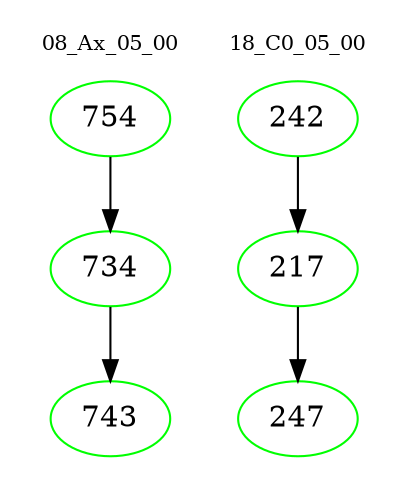digraph{
subgraph cluster_0 {
color = white
label = "08_Ax_05_00";
fontsize=10;
T0_754 [label="754", color="green"]
T0_754 -> T0_734 [color="black"]
T0_734 [label="734", color="green"]
T0_734 -> T0_743 [color="black"]
T0_743 [label="743", color="green"]
}
subgraph cluster_1 {
color = white
label = "18_C0_05_00";
fontsize=10;
T1_242 [label="242", color="green"]
T1_242 -> T1_217 [color="black"]
T1_217 [label="217", color="green"]
T1_217 -> T1_247 [color="black"]
T1_247 [label="247", color="green"]
}
}
